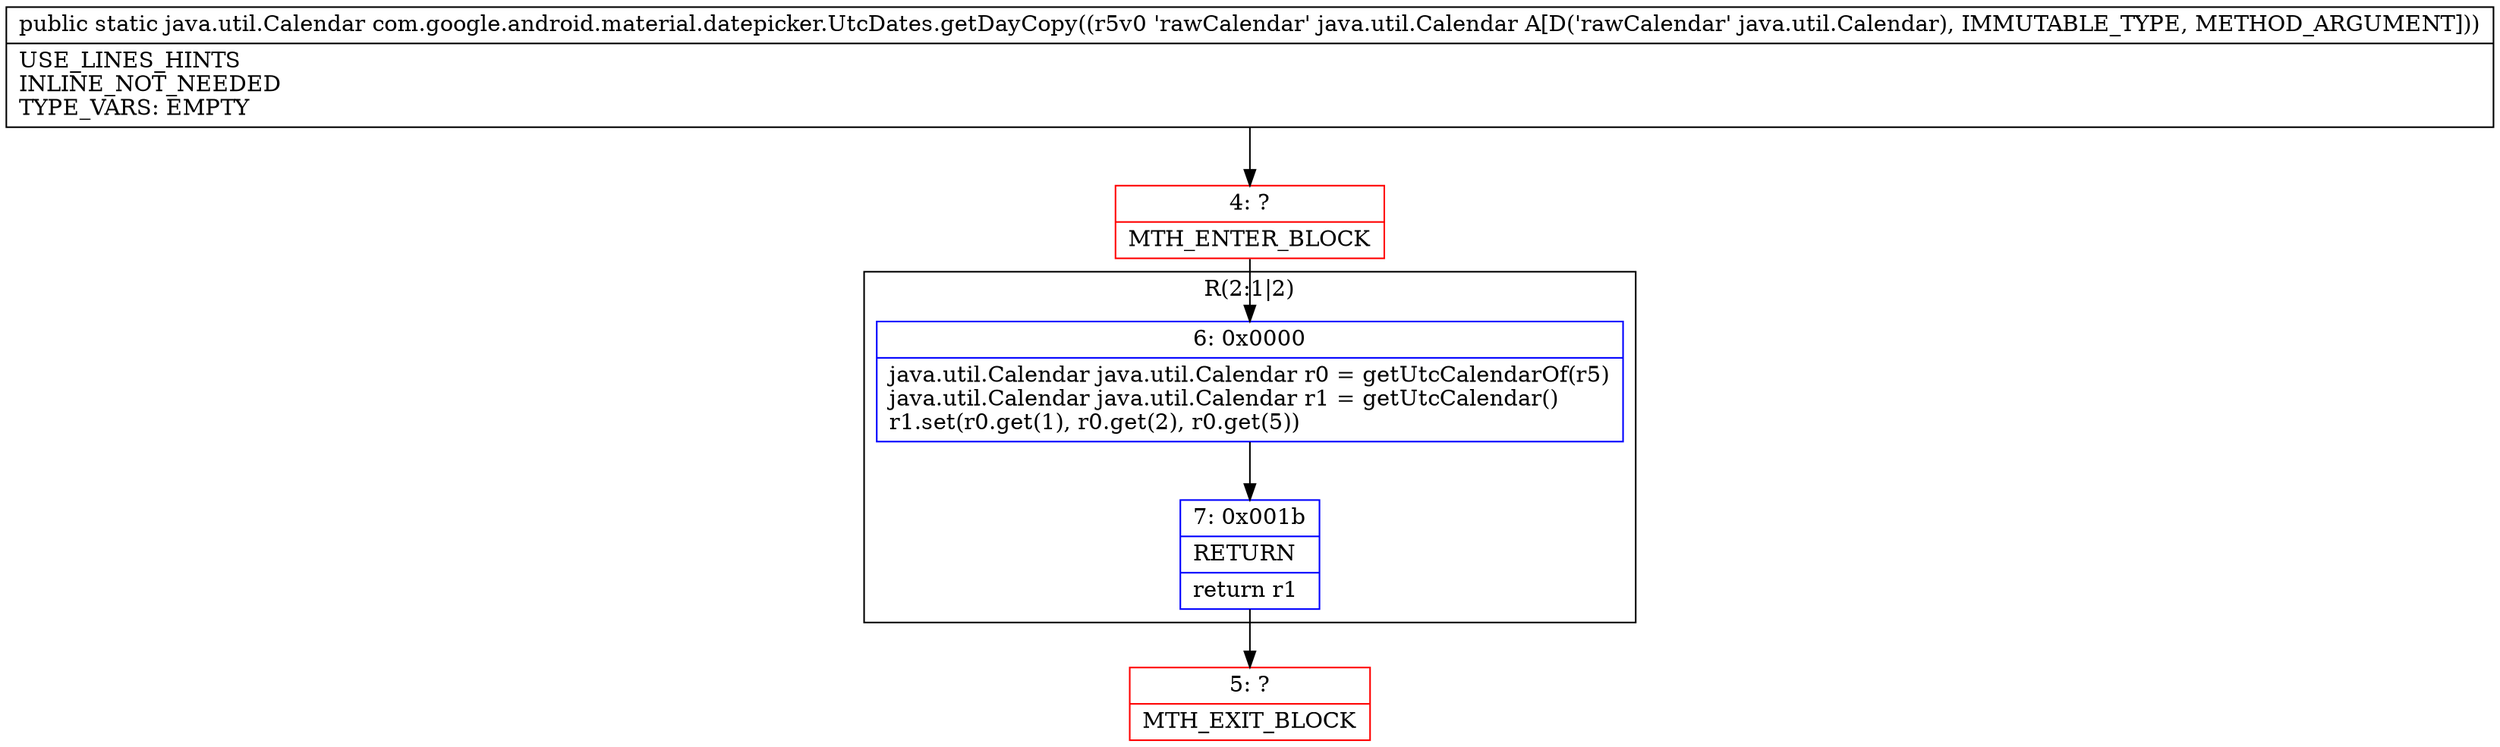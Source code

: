 digraph "CFG forcom.google.android.material.datepicker.UtcDates.getDayCopy(Ljava\/util\/Calendar;)Ljava\/util\/Calendar;" {
subgraph cluster_Region_1442967712 {
label = "R(2:1|2)";
node [shape=record,color=blue];
Node_6 [shape=record,label="{6\:\ 0x0000|java.util.Calendar java.util.Calendar r0 = getUtcCalendarOf(r5)\ljava.util.Calendar java.util.Calendar r1 = getUtcCalendar()\lr1.set(r0.get(1), r0.get(2), r0.get(5))\l}"];
Node_7 [shape=record,label="{7\:\ 0x001b|RETURN\l|return r1\l}"];
}
Node_4 [shape=record,color=red,label="{4\:\ ?|MTH_ENTER_BLOCK\l}"];
Node_5 [shape=record,color=red,label="{5\:\ ?|MTH_EXIT_BLOCK\l}"];
MethodNode[shape=record,label="{public static java.util.Calendar com.google.android.material.datepicker.UtcDates.getDayCopy((r5v0 'rawCalendar' java.util.Calendar A[D('rawCalendar' java.util.Calendar), IMMUTABLE_TYPE, METHOD_ARGUMENT]))  | USE_LINES_HINTS\lINLINE_NOT_NEEDED\lTYPE_VARS: EMPTY\l}"];
MethodNode -> Node_4;Node_6 -> Node_7;
Node_7 -> Node_5;
Node_4 -> Node_6;
}


